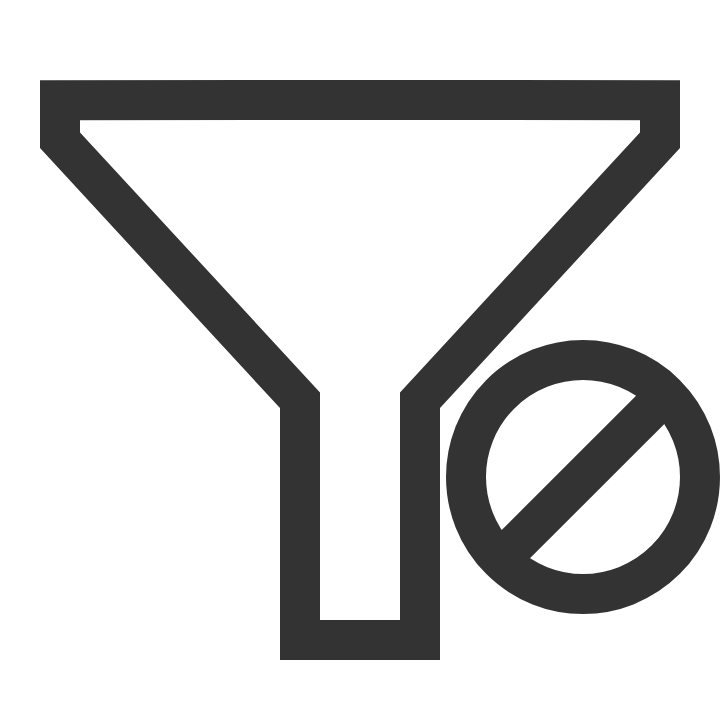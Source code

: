 <mxfile version="13.7.9" type="device"><diagram id="prruzG1ek-iHZ8VL4vAk" name="Page-1"><mxGraphModel dx="1206" dy="966" grid="1" gridSize="10" guides="1" tooltips="1" connect="1" arrows="1" fold="1" page="1" pageScale="1" pageWidth="120" pageHeight="120" math="0" shadow="0"><root><mxCell id="0"/><mxCell id="1" parent="0"/><mxCell id="f4SGfu-pHiLnBxj2pLlM-17" value="" style="whiteSpace=wrap;html=1;aspect=fixed;strokeWidth=1;fontColor=#333333;strokeColor=none;fillColor=none;" parent="1" vertex="1"><mxGeometry x="-120" y="-120" width="360" height="360" as="geometry"/></mxCell><mxCell id="qAa1uYOcB-Sv0lp-WB0D-2" value="" style="ellipse;whiteSpace=wrap;html=1;aspect=fixed;strokeWidth=20;fontColor=#333333;fillColor=none;strokeColor=#333333;" parent="1" vertex="1"><mxGeometry x="113" y="60" width="117" height="117" as="geometry"/></mxCell><mxCell id="qAa1uYOcB-Sv0lp-WB0D-3" value="" style="endArrow=none;html=1;strokeWidth=20;rounded=0;fillColor=#f5f5f5;strokeColor=#333333;" parent="1" edge="1"><mxGeometry width="50" height="50" relative="1" as="geometry"><mxPoint x="58" y="-70" as="sourcePoint"/><mxPoint x="58" y="-70" as="targetPoint"/><Array as="points"><mxPoint x="210" y="-69.88"/><mxPoint x="210" y="-49.88"/><mxPoint x="90" y="80.12"/><mxPoint x="90" y="200"/><mxPoint x="30" y="200"/><mxPoint x="30" y="80.12"/><mxPoint x="-90" y="-49.88"/><mxPoint x="-90" y="-69.88"/></Array></mxGeometry></mxCell><mxCell id="V2wemMSr41t_zyB1f9_J-6" value="" style="endArrow=none;html=1;strokeWidth=20;exitX=0;exitY=1;exitDx=0;exitDy=0;entryX=1;entryY=0;entryDx=0;entryDy=0;strokeColor=#333333;" parent="1" edge="1"><mxGeometry width="50" height="50" relative="1" as="geometry"><mxPoint x="130.134" y="159.866" as="sourcePoint"/><mxPoint x="212.866" y="77.134" as="targetPoint"/></mxGeometry></mxCell></root></mxGraphModel></diagram></mxfile>